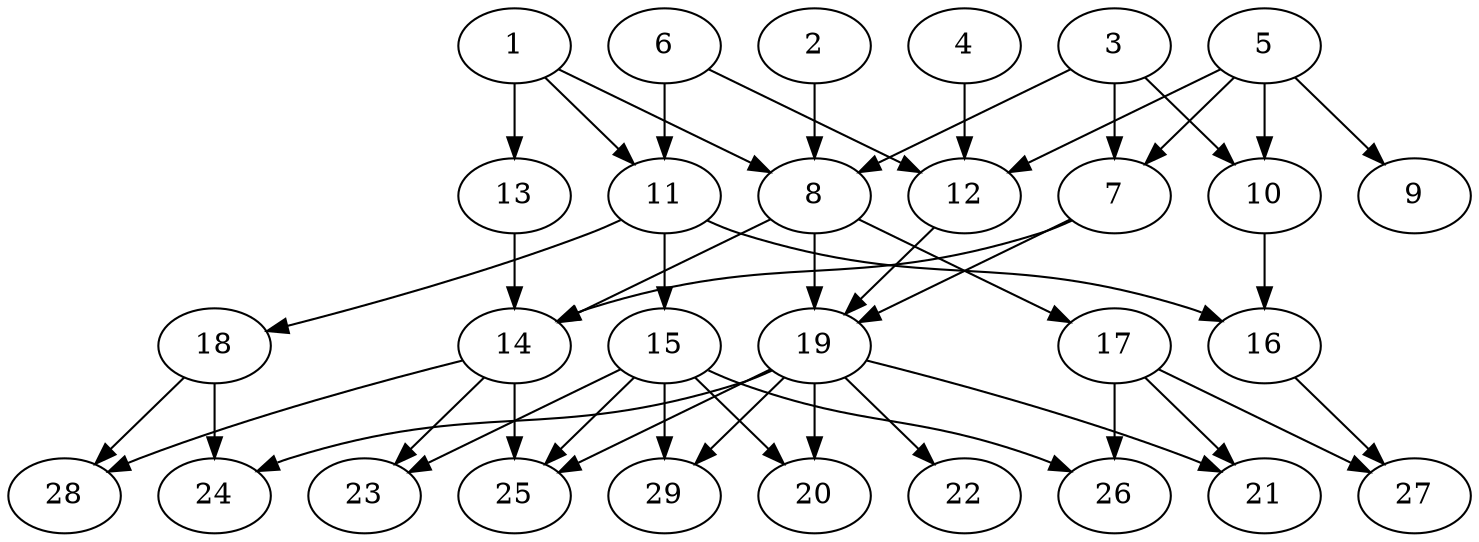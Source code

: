 // DAG (tier=2-normal, mode=data, n=29, ccr=0.412, fat=0.620, density=0.403, regular=0.417, jump=0.190, mindata=2097152, maxdata=16777216)
// DAG automatically generated by daggen at Sun Aug 24 16:33:34 2025
// /home/ermia/Project/Environments/daggen/bin/daggen --dot --ccr 0.412 --fat 0.620 --regular 0.417 --density 0.403 --jump 0.190 --mindata 2097152 --maxdata 16777216 -n 29 
digraph G {
  1 [size="5057839268394974208", alpha="0.07", expect_size="2528919634197487104"]
  1 -> 8 [size ="1670105582796800"]
  1 -> 11 [size ="1670105582796800"]
  1 -> 13 [size ="1670105582796800"]
  2 [size="3040135428578006269952", alpha="0.00", expect_size="1520067714289003134976"]
  2 -> 8 [size ="1678875947958272"]
  3 [size="34845445163583160", alpha="0.20", expect_size="17422722581791580"]
  3 -> 7 [size ="37488655597568"]
  3 -> 8 [size ="37488655597568"]
  3 -> 10 [size ="37488655597568"]
  4 [size="6492003545936551", alpha="0.13", expect_size="3246001772968275"]
  4 -> 12 [size ="394994753994752"]
  5 [size="62323929072270640", alpha="0.06", expect_size="31161964536135320"]
  5 -> 7 [size ="2063232571277312"]
  5 -> 9 [size ="2063232571277312"]
  5 -> 10 [size ="2063232571277312"]
  5 -> 12 [size ="2063232571277312"]
  6 [size="2538681147318025060352", alpha="0.20", expect_size="1269340573659012530176"]
  6 -> 11 [size ="1488773942607872"]
  6 -> 12 [size ="1488773942607872"]
  7 [size="4842259980028759040", alpha="0.08", expect_size="2421129990014379520"]
  7 -> 14 [size ="2212936298790912"]
  7 -> 19 [size ="2212936298790912"]
  8 [size="161801570467816000", alpha="0.19", expect_size="80900785233908000"]
  8 -> 14 [size ="111573595062272"]
  8 -> 17 [size ="111573595062272"]
  8 -> 19 [size ="111573595062272"]
  9 [size="890860818694491008", alpha="0.06", expect_size="445430409347245504"]
  10 [size="2408897597588325269504", alpha="0.15", expect_size="1204448798794162634752"]
  10 -> 16 [size ="1437591664590848"]
  11 [size="302702090958544044032", alpha="0.13", expect_size="151351045479272022016"]
  11 -> 15 [size ="360661901115392"]
  11 -> 16 [size ="360661901115392"]
  11 -> 18 [size ="360661901115392"]
  12 [size="2948242051536936501248", alpha="0.16", expect_size="1474121025768468250624"]
  12 -> 19 [size ="1644871886569472"]
  13 [size="67937219788945344", alpha="0.09", expect_size="33968609894472672"]
  13 -> 14 [size ="1071520554156032"]
  14 [size="944732835150472192", alpha="0.11", expect_size="472366417575236096"]
  14 -> 23 [size ="826991263612928"]
  14 -> 25 [size ="826991263612928"]
  14 -> 28 [size ="826991263612928"]
  15 [size="4324246164292501504000", alpha="0.02", expect_size="2162123082146250752000"]
  15 -> 20 [size ="2123392404684800"]
  15 -> 23 [size ="2123392404684800"]
  15 -> 25 [size ="2123392404684800"]
  15 -> 26 [size ="2123392404684800"]
  15 -> 29 [size ="2123392404684800"]
  16 [size="1775378932592801024", alpha="0.09", expect_size="887689466296400512"]
  16 -> 27 [size ="2191732682784768"]
  17 [size="1280654230482321408000", alpha="0.07", expect_size="640327115241160704000"]
  17 -> 21 [size ="943433397043200"]
  17 -> 26 [size ="943433397043200"]
  17 -> 27 [size ="943433397043200"]
  18 [size="4350881047357440", alpha="0.14", expect_size="2175440523678720"]
  18 -> 24 [size ="462344639479808"]
  18 -> 28 [size ="462344639479808"]
  19 [size="1951670361275693531136", alpha="0.11", expect_size="975835180637846765568"]
  19 -> 20 [size ="1249379277078528"]
  19 -> 21 [size ="1249379277078528"]
  19 -> 22 [size ="1249379277078528"]
  19 -> 24 [size ="1249379277078528"]
  19 -> 25 [size ="1249379277078528"]
  19 -> 29 [size ="1249379277078528"]
  20 [size="6187756336588766", alpha="0.16", expect_size="3093878168294383"]
  21 [size="1350727711496077312000", alpha="0.03", expect_size="675363855748038656000"]
  22 [size="52033612499896024", alpha="0.13", expect_size="26016806249948012"]
  23 [size="7109126708940562", alpha="0.03", expect_size="3554563354470281"]
  24 [size="3544072265266575360", alpha="0.08", expect_size="1772036132633287680"]
  25 [size="34691907514793984000", alpha="0.09", expect_size="17345953757396992000"]
  26 [size="21615973513708352", alpha="0.01", expect_size="10807986756854176"]
  27 [size="51995296703924928", alpha="0.19", expect_size="25997648351962464"]
  28 [size="6189872667413138", alpha="0.14", expect_size="3094936333706569"]
  29 [size="922882542918905600", alpha="0.20", expect_size="461441271459452800"]
}
